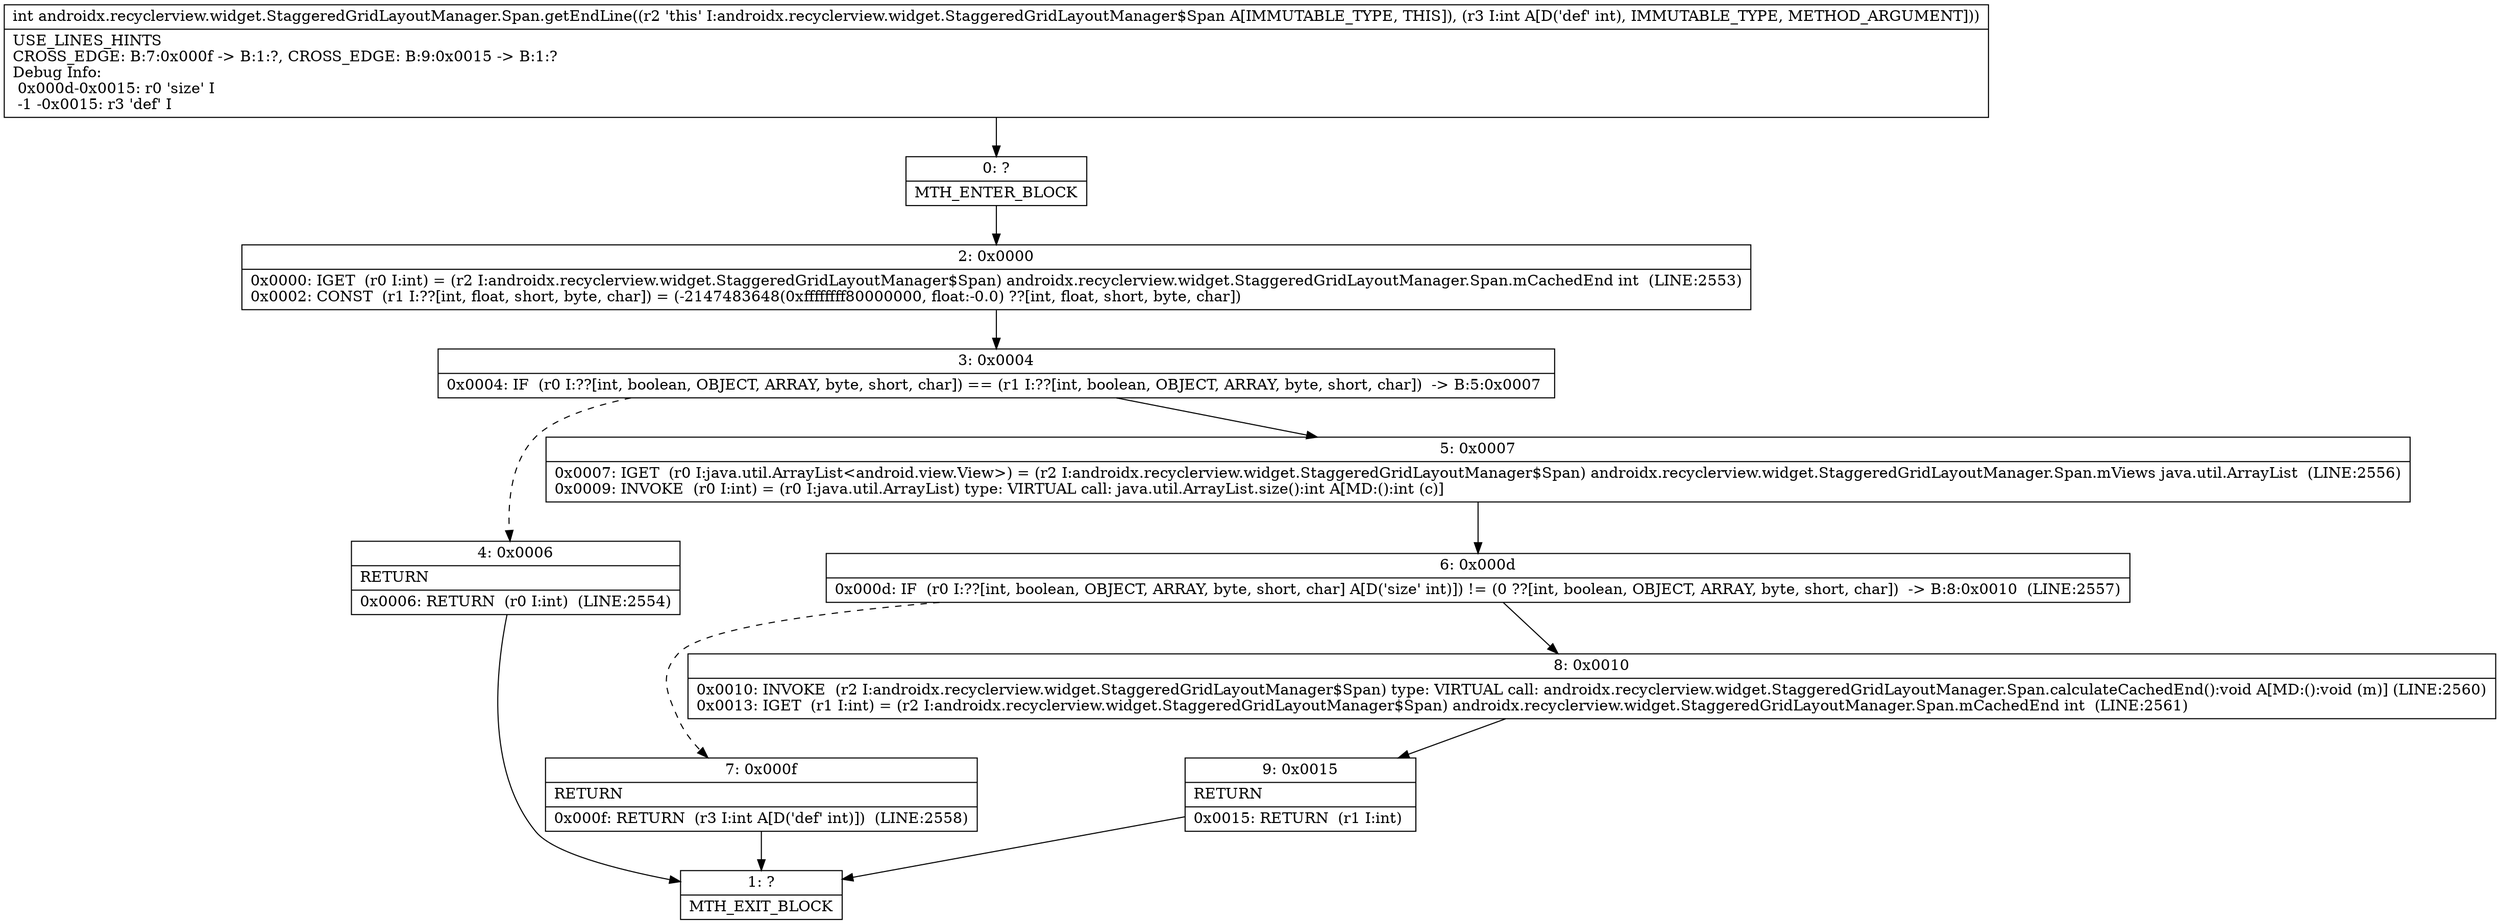digraph "CFG forandroidx.recyclerview.widget.StaggeredGridLayoutManager.Span.getEndLine(I)I" {
Node_0 [shape=record,label="{0\:\ ?|MTH_ENTER_BLOCK\l}"];
Node_2 [shape=record,label="{2\:\ 0x0000|0x0000: IGET  (r0 I:int) = (r2 I:androidx.recyclerview.widget.StaggeredGridLayoutManager$Span) androidx.recyclerview.widget.StaggeredGridLayoutManager.Span.mCachedEnd int  (LINE:2553)\l0x0002: CONST  (r1 I:??[int, float, short, byte, char]) = (\-2147483648(0xffffffff80000000, float:\-0.0) ??[int, float, short, byte, char]) \l}"];
Node_3 [shape=record,label="{3\:\ 0x0004|0x0004: IF  (r0 I:??[int, boolean, OBJECT, ARRAY, byte, short, char]) == (r1 I:??[int, boolean, OBJECT, ARRAY, byte, short, char])  \-\> B:5:0x0007 \l}"];
Node_4 [shape=record,label="{4\:\ 0x0006|RETURN\l|0x0006: RETURN  (r0 I:int)  (LINE:2554)\l}"];
Node_1 [shape=record,label="{1\:\ ?|MTH_EXIT_BLOCK\l}"];
Node_5 [shape=record,label="{5\:\ 0x0007|0x0007: IGET  (r0 I:java.util.ArrayList\<android.view.View\>) = (r2 I:androidx.recyclerview.widget.StaggeredGridLayoutManager$Span) androidx.recyclerview.widget.StaggeredGridLayoutManager.Span.mViews java.util.ArrayList  (LINE:2556)\l0x0009: INVOKE  (r0 I:int) = (r0 I:java.util.ArrayList) type: VIRTUAL call: java.util.ArrayList.size():int A[MD:():int (c)]\l}"];
Node_6 [shape=record,label="{6\:\ 0x000d|0x000d: IF  (r0 I:??[int, boolean, OBJECT, ARRAY, byte, short, char] A[D('size' int)]) != (0 ??[int, boolean, OBJECT, ARRAY, byte, short, char])  \-\> B:8:0x0010  (LINE:2557)\l}"];
Node_7 [shape=record,label="{7\:\ 0x000f|RETURN\l|0x000f: RETURN  (r3 I:int A[D('def' int)])  (LINE:2558)\l}"];
Node_8 [shape=record,label="{8\:\ 0x0010|0x0010: INVOKE  (r2 I:androidx.recyclerview.widget.StaggeredGridLayoutManager$Span) type: VIRTUAL call: androidx.recyclerview.widget.StaggeredGridLayoutManager.Span.calculateCachedEnd():void A[MD:():void (m)] (LINE:2560)\l0x0013: IGET  (r1 I:int) = (r2 I:androidx.recyclerview.widget.StaggeredGridLayoutManager$Span) androidx.recyclerview.widget.StaggeredGridLayoutManager.Span.mCachedEnd int  (LINE:2561)\l}"];
Node_9 [shape=record,label="{9\:\ 0x0015|RETURN\l|0x0015: RETURN  (r1 I:int) \l}"];
MethodNode[shape=record,label="{int androidx.recyclerview.widget.StaggeredGridLayoutManager.Span.getEndLine((r2 'this' I:androidx.recyclerview.widget.StaggeredGridLayoutManager$Span A[IMMUTABLE_TYPE, THIS]), (r3 I:int A[D('def' int), IMMUTABLE_TYPE, METHOD_ARGUMENT]))  | USE_LINES_HINTS\lCROSS_EDGE: B:7:0x000f \-\> B:1:?, CROSS_EDGE: B:9:0x0015 \-\> B:1:?\lDebug Info:\l  0x000d\-0x0015: r0 'size' I\l  \-1 \-0x0015: r3 'def' I\l}"];
MethodNode -> Node_0;Node_0 -> Node_2;
Node_2 -> Node_3;
Node_3 -> Node_4[style=dashed];
Node_3 -> Node_5;
Node_4 -> Node_1;
Node_5 -> Node_6;
Node_6 -> Node_7[style=dashed];
Node_6 -> Node_8;
Node_7 -> Node_1;
Node_8 -> Node_9;
Node_9 -> Node_1;
}

